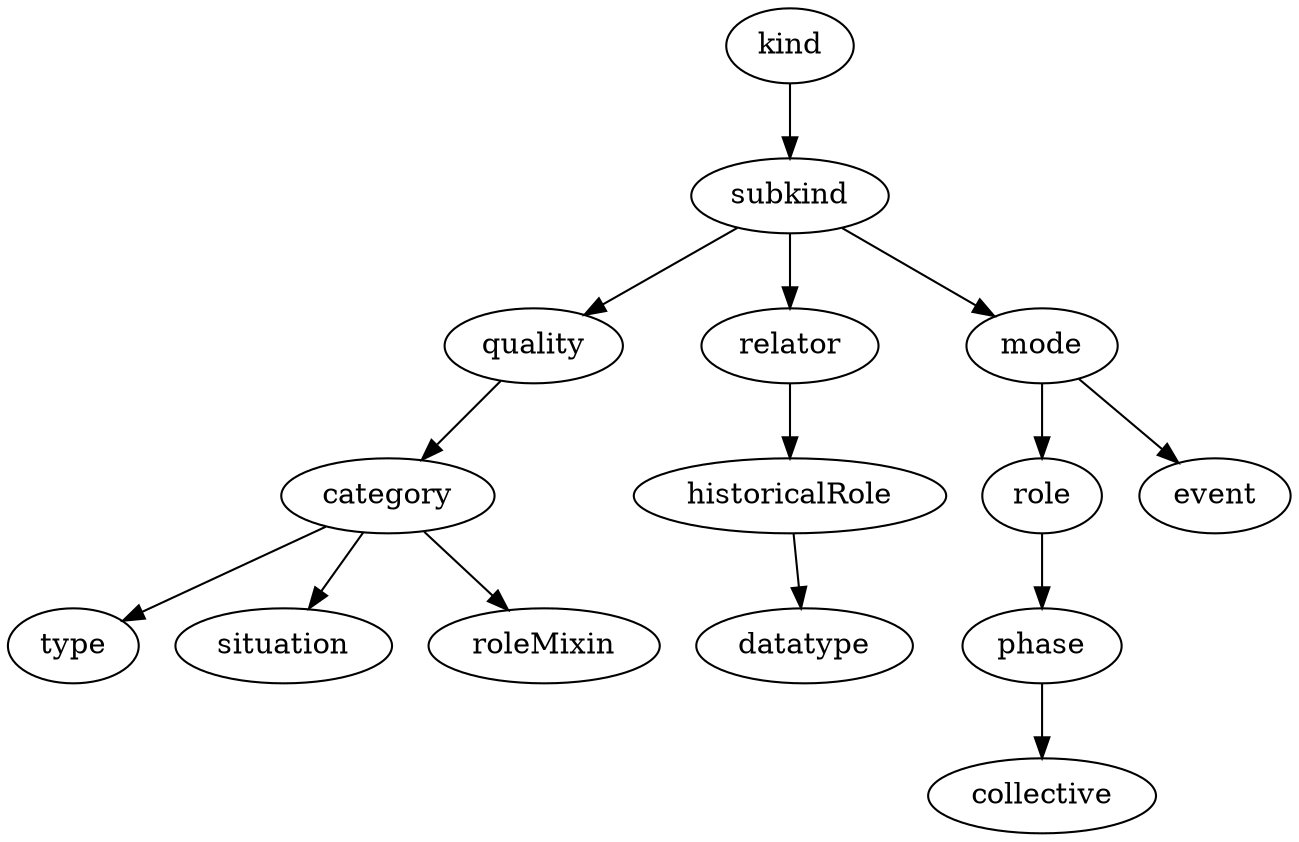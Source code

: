 strict digraph {
kind;
subkind;
quality;
relator;
mode;
category;
type;
situation;
roleMixin;
role;
event;
phase;
collective;
historicalRole;
datatype;
kind -> subkind;
subkind -> quality;
subkind -> relator;
subkind -> mode;
quality -> category;
relator -> historicalRole;
mode -> role;
mode -> event;
category -> type;
category -> situation;
category -> roleMixin;
role -> phase;
phase -> collective;
historicalRole -> datatype;
}
